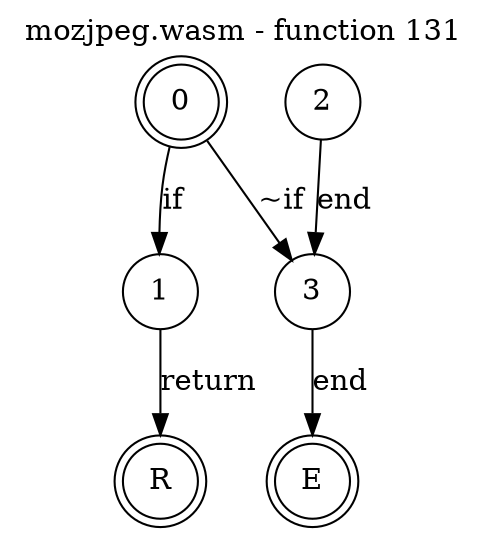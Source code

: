 digraph finite_state_machine {
    label = "mozjpeg.wasm - function 131"
    labelloc =  t
    labelfontsize = 16
    labelfontcolor = black
    labelfontname = "Helvetica"
    node [shape = doublecircle]; 0 E R ;
    node [shape = circle];
    0 -> 1[label="if"];
    0 -> 3[label="~if"];
    1 -> R[label="return"];
    2 -> 3[label="end"];
    3 -> E[label="end"];
}
